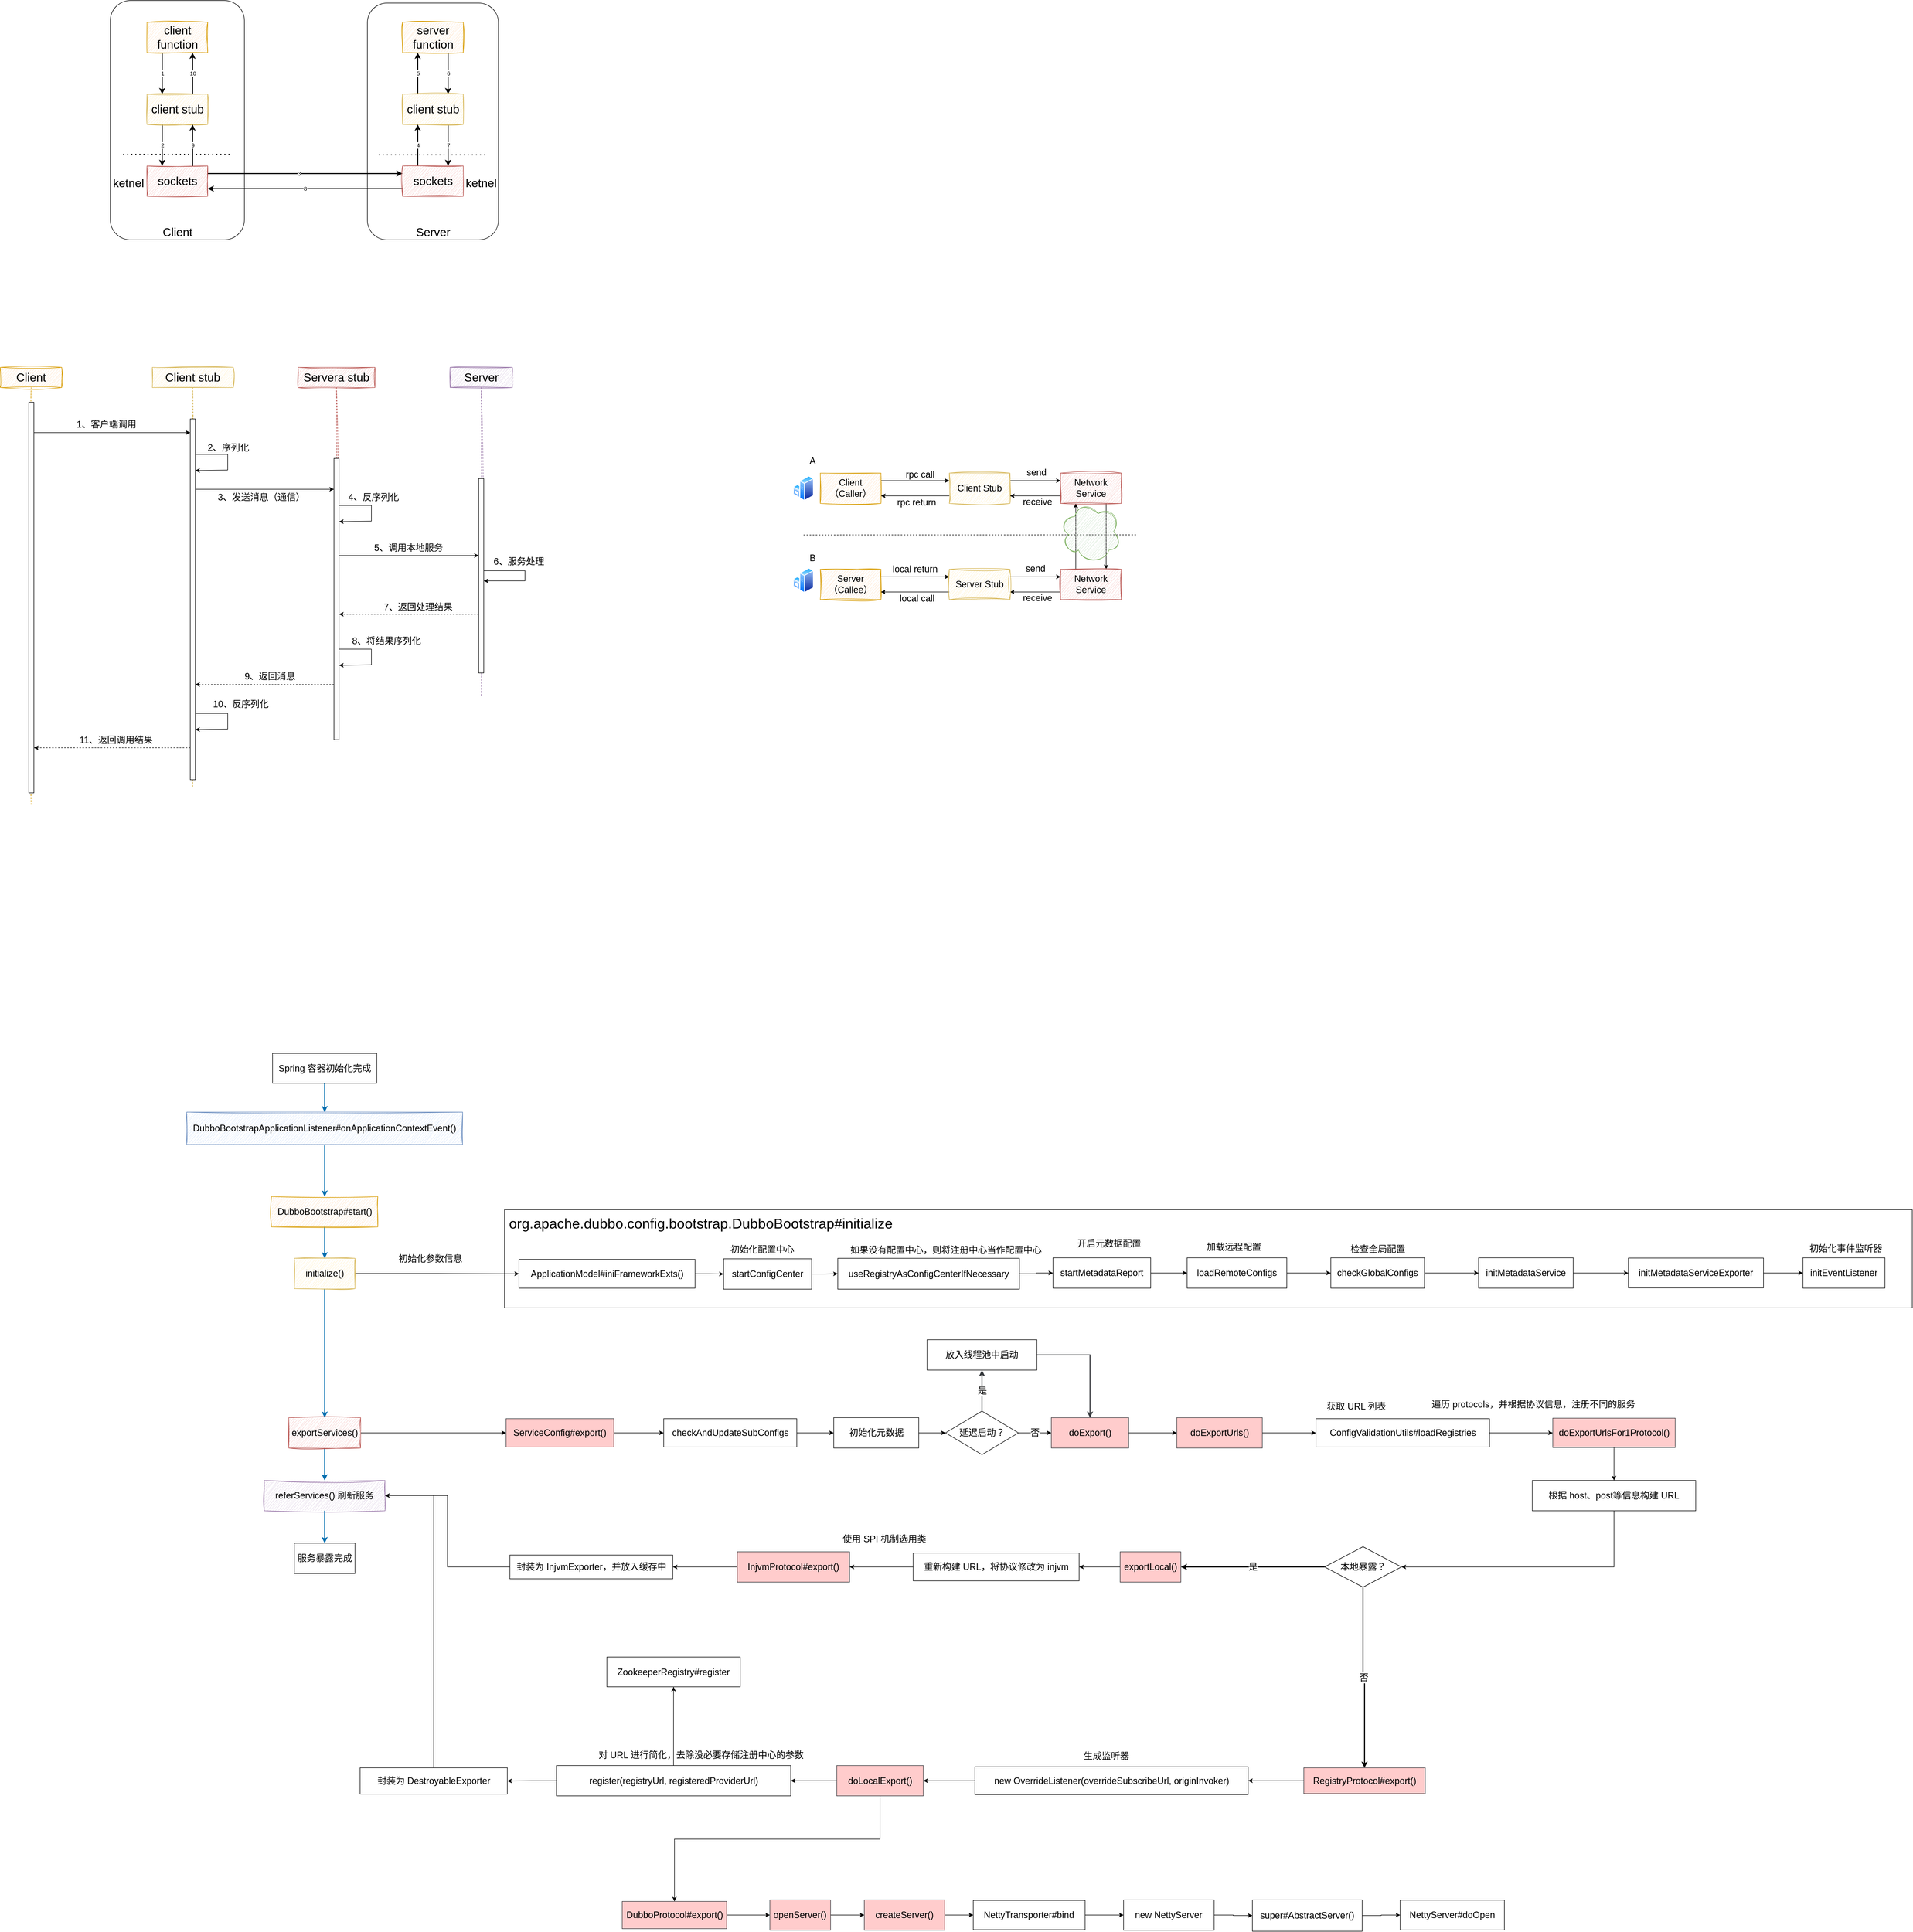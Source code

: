 <mxfile version="21.3.8" type="github">
  <diagram name="第 1 页" id="ynguHaI6anqF9o0DFnpZ">
    <mxGraphModel dx="4325" dy="1503" grid="0" gridSize="10" guides="1" tooltips="1" connect="1" arrows="1" fold="1" page="1" pageScale="1" pageWidth="827" pageHeight="1169" background="none" math="0" shadow="0">
      <root>
        <mxCell id="0" />
        <mxCell id="1" parent="0" />
        <mxCell id="A7HWj-yYBhyZzJbtfnbB-9" value="" style="rounded=0;whiteSpace=wrap;html=1;" vertex="1" parent="1">
          <mxGeometry x="673" y="2601" width="2782" height="194" as="geometry" />
        </mxCell>
        <mxCell id="4JavY6HXAWyGMQBlU3e4-26" value="" style="endArrow=none;dashed=1;html=1;rounded=0;" parent="1" edge="1">
          <mxGeometry width="50" height="50" relative="1" as="geometry">
            <mxPoint x="1264" y="1267.21" as="sourcePoint" />
            <mxPoint x="1924" y="1267" as="targetPoint" />
          </mxGeometry>
        </mxCell>
        <mxCell id="4JavY6HXAWyGMQBlU3e4-13" style="edgeStyle=orthogonalEdgeStyle;rounded=0;orthogonalLoop=1;jettySize=auto;html=1;exitX=0.75;exitY=1;exitDx=0;exitDy=0;entryX=0.75;entryY=0;entryDx=0;entryDy=0;" parent="1" source="4JavY6HXAWyGMQBlU3e4-10" target="4JavY6HXAWyGMQBlU3e4-5" edge="1">
          <mxGeometry relative="1" as="geometry" />
        </mxCell>
        <mxCell id="4JavY6HXAWyGMQBlU3e4-18" style="edgeStyle=orthogonalEdgeStyle;rounded=0;orthogonalLoop=1;jettySize=auto;html=1;exitX=0.25;exitY=0;exitDx=0;exitDy=0;entryX=0.25;entryY=1;entryDx=0;entryDy=0;" parent="1" source="4JavY6HXAWyGMQBlU3e4-5" target="4JavY6HXAWyGMQBlU3e4-10" edge="1">
          <mxGeometry relative="1" as="geometry" />
        </mxCell>
        <mxCell id="WNuXEq5mow0dsCHCeVzA-1" value="" style="rounded=1;whiteSpace=wrap;html=1;" parent="1" vertex="1">
          <mxGeometry x="-106" y="211" width="265" height="473" as="geometry" />
        </mxCell>
        <mxCell id="WNuXEq5mow0dsCHCeVzA-11" value="1" style="edgeStyle=orthogonalEdgeStyle;rounded=0;orthogonalLoop=1;jettySize=auto;html=1;exitX=0.25;exitY=1;exitDx=0;exitDy=0;entryX=0.25;entryY=0;entryDx=0;entryDy=0;strokeWidth=2;" parent="1" source="WNuXEq5mow0dsCHCeVzA-2" target="WNuXEq5mow0dsCHCeVzA-5" edge="1">
          <mxGeometry relative="1" as="geometry" />
        </mxCell>
        <mxCell id="WNuXEq5mow0dsCHCeVzA-2" value="client function" style="rounded=0;whiteSpace=wrap;html=1;fontSize=23;fillColor=#ffe6cc;strokeColor=#d79b00;sketch=1;curveFitting=1;jiggle=2;shadow=0;glass=0;" parent="1" vertex="1">
          <mxGeometry x="-33.5" y="254" width="120" height="60" as="geometry" />
        </mxCell>
        <mxCell id="WNuXEq5mow0dsCHCeVzA-3" value="" style="rounded=1;whiteSpace=wrap;html=1;" parent="1" vertex="1">
          <mxGeometry x="402" y="216" width="259" height="468" as="geometry" />
        </mxCell>
        <mxCell id="WNuXEq5mow0dsCHCeVzA-16" value="6" style="edgeStyle=orthogonalEdgeStyle;rounded=0;orthogonalLoop=1;jettySize=auto;html=1;exitX=0.75;exitY=1;exitDx=0;exitDy=0;entryX=0.75;entryY=0;entryDx=0;entryDy=0;strokeWidth=2;" parent="1" source="WNuXEq5mow0dsCHCeVzA-4" target="WNuXEq5mow0dsCHCeVzA-7" edge="1">
          <mxGeometry relative="1" as="geometry" />
        </mxCell>
        <mxCell id="WNuXEq5mow0dsCHCeVzA-4" value="server function" style="rounded=0;whiteSpace=wrap;html=1;fontSize=23;fillColor=#ffe6cc;strokeColor=#d79b00;sketch=1;curveFitting=1;jiggle=2;shadow=0;glass=0;" parent="1" vertex="1">
          <mxGeometry x="471.5" y="254" width="120" height="60" as="geometry" />
        </mxCell>
        <mxCell id="WNuXEq5mow0dsCHCeVzA-12" value="2" style="edgeStyle=orthogonalEdgeStyle;rounded=0;orthogonalLoop=1;jettySize=auto;html=1;exitX=0.25;exitY=1;exitDx=0;exitDy=0;entryX=0.25;entryY=0;entryDx=0;entryDy=0;strokeWidth=2;" parent="1" source="WNuXEq5mow0dsCHCeVzA-5" target="WNuXEq5mow0dsCHCeVzA-6" edge="1">
          <mxGeometry relative="1" as="geometry" />
        </mxCell>
        <mxCell id="WNuXEq5mow0dsCHCeVzA-20" value="10" style="edgeStyle=orthogonalEdgeStyle;rounded=0;orthogonalLoop=1;jettySize=auto;html=1;exitX=0.75;exitY=0;exitDx=0;exitDy=0;entryX=0.75;entryY=1;entryDx=0;entryDy=0;strokeWidth=2;" parent="1" source="WNuXEq5mow0dsCHCeVzA-5" target="WNuXEq5mow0dsCHCeVzA-2" edge="1">
          <mxGeometry relative="1" as="geometry" />
        </mxCell>
        <mxCell id="WNuXEq5mow0dsCHCeVzA-5" value="client stub" style="rounded=0;whiteSpace=wrap;html=1;fontSize=23;fillColor=#fff2cc;strokeColor=#d6b656;sketch=1;curveFitting=1;jiggle=2;" parent="1" vertex="1">
          <mxGeometry x="-33.5" y="396" width="120" height="60" as="geometry" />
        </mxCell>
        <mxCell id="WNuXEq5mow0dsCHCeVzA-13" style="edgeStyle=orthogonalEdgeStyle;rounded=0;orthogonalLoop=1;jettySize=auto;html=1;exitX=1;exitY=0.25;exitDx=0;exitDy=0;entryX=0;entryY=0.25;entryDx=0;entryDy=0;strokeWidth=2;" parent="1" source="WNuXEq5mow0dsCHCeVzA-6" target="WNuXEq5mow0dsCHCeVzA-8" edge="1">
          <mxGeometry relative="1" as="geometry" />
        </mxCell>
        <mxCell id="WNuXEq5mow0dsCHCeVzA-21" value="3" style="edgeLabel;html=1;align=center;verticalAlign=middle;resizable=0;points=[];" parent="WNuXEq5mow0dsCHCeVzA-13" vertex="1" connectable="0">
          <mxGeometry x="-0.065" relative="1" as="geometry">
            <mxPoint as="offset" />
          </mxGeometry>
        </mxCell>
        <mxCell id="WNuXEq5mow0dsCHCeVzA-19" value="9" style="edgeStyle=orthogonalEdgeStyle;rounded=0;orthogonalLoop=1;jettySize=auto;html=1;exitX=0.75;exitY=0;exitDx=0;exitDy=0;entryX=0.75;entryY=1;entryDx=0;entryDy=0;strokeWidth=2;" parent="1" source="WNuXEq5mow0dsCHCeVzA-6" target="WNuXEq5mow0dsCHCeVzA-5" edge="1">
          <mxGeometry relative="1" as="geometry" />
        </mxCell>
        <mxCell id="WNuXEq5mow0dsCHCeVzA-6" value="sockets" style="rounded=0;whiteSpace=wrap;html=1;fontSize=23;fillColor=#f8cecc;strokeColor=#b85450;sketch=1;curveFitting=1;jiggle=2;" parent="1" vertex="1">
          <mxGeometry x="-33.5" y="538" width="120" height="60" as="geometry" />
        </mxCell>
        <mxCell id="WNuXEq5mow0dsCHCeVzA-15" value="5" style="edgeStyle=orthogonalEdgeStyle;rounded=0;orthogonalLoop=1;jettySize=auto;html=1;exitX=0.25;exitY=0;exitDx=0;exitDy=0;entryX=0.25;entryY=1;entryDx=0;entryDy=0;strokeWidth=2;" parent="1" source="WNuXEq5mow0dsCHCeVzA-7" target="WNuXEq5mow0dsCHCeVzA-4" edge="1">
          <mxGeometry relative="1" as="geometry" />
        </mxCell>
        <mxCell id="WNuXEq5mow0dsCHCeVzA-17" value="7" style="edgeStyle=orthogonalEdgeStyle;rounded=0;orthogonalLoop=1;jettySize=auto;html=1;exitX=0.75;exitY=1;exitDx=0;exitDy=0;entryX=0.75;entryY=0;entryDx=0;entryDy=0;strokeWidth=2;" parent="1" source="WNuXEq5mow0dsCHCeVzA-7" target="WNuXEq5mow0dsCHCeVzA-8" edge="1">
          <mxGeometry relative="1" as="geometry" />
        </mxCell>
        <mxCell id="WNuXEq5mow0dsCHCeVzA-7" value="client stub" style="rounded=0;whiteSpace=wrap;html=1;fontSize=23;fillColor=#fff2cc;strokeColor=#d6b656;sketch=1;curveFitting=1;jiggle=2;" parent="1" vertex="1">
          <mxGeometry x="471.5" y="396" width="120" height="60" as="geometry" />
        </mxCell>
        <mxCell id="WNuXEq5mow0dsCHCeVzA-14" value="4" style="edgeStyle=orthogonalEdgeStyle;rounded=0;orthogonalLoop=1;jettySize=auto;html=1;exitX=0.25;exitY=0;exitDx=0;exitDy=0;entryX=0.25;entryY=1;entryDx=0;entryDy=0;strokeWidth=2;" parent="1" source="WNuXEq5mow0dsCHCeVzA-8" target="WNuXEq5mow0dsCHCeVzA-7" edge="1">
          <mxGeometry relative="1" as="geometry" />
        </mxCell>
        <mxCell id="WNuXEq5mow0dsCHCeVzA-18" value="8" style="edgeStyle=orthogonalEdgeStyle;rounded=0;orthogonalLoop=1;jettySize=auto;html=1;exitX=0;exitY=0.75;exitDx=0;exitDy=0;entryX=1;entryY=0.75;entryDx=0;entryDy=0;strokeWidth=2;" parent="1" source="WNuXEq5mow0dsCHCeVzA-8" target="WNuXEq5mow0dsCHCeVzA-6" edge="1">
          <mxGeometry relative="1" as="geometry" />
        </mxCell>
        <mxCell id="WNuXEq5mow0dsCHCeVzA-8" value="sockets" style="rounded=0;whiteSpace=wrap;html=1;fontSize=23;fillColor=#f8cecc;strokeColor=#b85450;sketch=1;curveFitting=1;jiggle=2;" parent="1" vertex="1">
          <mxGeometry x="471.5" y="538" width="120" height="60" as="geometry" />
        </mxCell>
        <mxCell id="WNuXEq5mow0dsCHCeVzA-9" value="Client" style="text;html=1;strokeColor=none;fillColor=none;align=center;verticalAlign=middle;whiteSpace=wrap;rounded=0;fontSize=23;" parent="1" vertex="1">
          <mxGeometry x="-3.5" y="654" width="60" height="30" as="geometry" />
        </mxCell>
        <mxCell id="WNuXEq5mow0dsCHCeVzA-10" value="Server" style="text;html=1;strokeColor=none;fillColor=none;align=center;verticalAlign=middle;whiteSpace=wrap;rounded=0;fontSize=23;" parent="1" vertex="1">
          <mxGeometry x="501.5" y="654" width="60" height="30" as="geometry" />
        </mxCell>
        <mxCell id="WNuXEq5mow0dsCHCeVzA-22" value="" style="endArrow=none;dashed=1;html=1;dashPattern=1 3;strokeWidth=2;rounded=0;" parent="1" edge="1">
          <mxGeometry width="50" height="50" relative="1" as="geometry">
            <mxPoint x="-80.5" y="515" as="sourcePoint" />
            <mxPoint x="133.5" y="515" as="targetPoint" />
          </mxGeometry>
        </mxCell>
        <mxCell id="WNuXEq5mow0dsCHCeVzA-23" value="" style="endArrow=none;dashed=1;html=1;dashPattern=1 3;strokeWidth=2;rounded=0;" parent="1" edge="1">
          <mxGeometry width="50" height="50" relative="1" as="geometry">
            <mxPoint x="424.5" y="516" as="sourcePoint" />
            <mxPoint x="638.5" y="516" as="targetPoint" />
          </mxGeometry>
        </mxCell>
        <mxCell id="WNuXEq5mow0dsCHCeVzA-24" value="&lt;font style=&quot;font-size: 23px;&quot;&gt;ketnel&lt;/font&gt;" style="text;html=1;strokeColor=none;fillColor=none;align=center;verticalAlign=middle;whiteSpace=wrap;rounded=0;" parent="1" vertex="1">
          <mxGeometry x="-100" y="557" width="60" height="30" as="geometry" />
        </mxCell>
        <mxCell id="WNuXEq5mow0dsCHCeVzA-25" value="&lt;font style=&quot;font-size: 23px;&quot;&gt;ketnel&lt;/font&gt;" style="text;html=1;strokeColor=none;fillColor=none;align=center;verticalAlign=middle;whiteSpace=wrap;rounded=0;" parent="1" vertex="1">
          <mxGeometry x="597" y="557" width="60" height="30" as="geometry" />
        </mxCell>
        <mxCell id="0BuADrquEKOu1tJ5kKiF-7" value="Client" style="shape=umlLifeline;perimeter=lifelinePerimeter;whiteSpace=wrap;html=1;container=1;dropTarget=0;collapsible=0;recursiveResize=0;outlineConnect=0;portConstraint=eastwest;newEdgeStyle={&quot;edgeStyle&quot;:&quot;elbowEdgeStyle&quot;,&quot;elbow&quot;:&quot;vertical&quot;,&quot;curved&quot;:0,&quot;rounded&quot;:0};fontSize=23;fillColor=#ffe6cc;strokeColor=#d79b00;shadow=0;sketch=1;curveFitting=1;jiggle=2;" parent="1" vertex="1">
          <mxGeometry x="-323" y="936" width="121" height="864" as="geometry" />
        </mxCell>
        <mxCell id="0BuADrquEKOu1tJ5kKiF-42" value="" style="html=1;points=[];perimeter=orthogonalPerimeter;outlineConnect=0;targetShapes=umlLifeline;portConstraint=eastwest;newEdgeStyle={&quot;edgeStyle&quot;:&quot;elbowEdgeStyle&quot;,&quot;elbow&quot;:&quot;vertical&quot;,&quot;curved&quot;:0,&quot;rounded&quot;:0};" parent="0BuADrquEKOu1tJ5kKiF-7" vertex="1">
          <mxGeometry x="56" y="69" width="10" height="772" as="geometry" />
        </mxCell>
        <mxCell id="0BuADrquEKOu1tJ5kKiF-15" value="Client stub" style="shape=umlLifeline;perimeter=lifelinePerimeter;whiteSpace=wrap;html=1;container=1;dropTarget=0;collapsible=0;recursiveResize=0;outlineConnect=0;portConstraint=eastwest;newEdgeStyle={&quot;edgeStyle&quot;:&quot;elbowEdgeStyle&quot;,&quot;elbow&quot;:&quot;vertical&quot;,&quot;curved&quot;:0,&quot;rounded&quot;:0};fontSize=23;fillColor=#fff2cc;strokeColor=#d6b656;sketch=1;curveFitting=1;jiggle=2;" parent="1" vertex="1">
          <mxGeometry x="-23" y="936" width="160" height="831" as="geometry" />
        </mxCell>
        <mxCell id="0BuADrquEKOu1tJ5kKiF-43" value="" style="html=1;points=[];perimeter=orthogonalPerimeter;outlineConnect=0;targetShapes=umlLifeline;portConstraint=eastwest;newEdgeStyle={&quot;edgeStyle&quot;:&quot;elbowEdgeStyle&quot;,&quot;elbow&quot;:&quot;vertical&quot;,&quot;curved&quot;:0,&quot;rounded&quot;:0};" parent="0BuADrquEKOu1tJ5kKiF-15" vertex="1">
          <mxGeometry x="75" y="102" width="10" height="713" as="geometry" />
        </mxCell>
        <mxCell id="0BuADrquEKOu1tJ5kKiF-16" value="Servera&amp;nbsp;stub" style="shape=umlLifeline;perimeter=lifelinePerimeter;whiteSpace=wrap;html=1;container=1;dropTarget=0;collapsible=0;recursiveResize=0;outlineConnect=0;portConstraint=eastwest;newEdgeStyle={&quot;edgeStyle&quot;:&quot;elbowEdgeStyle&quot;,&quot;elbow&quot;:&quot;vertical&quot;,&quot;curved&quot;:0,&quot;rounded&quot;:0};fontSize=23;fillColor=#f8cecc;strokeColor=#b85450;sketch=1;curveFitting=1;jiggle=2;" parent="1" vertex="1">
          <mxGeometry x="265" y="936" width="152" height="736" as="geometry" />
        </mxCell>
        <mxCell id="0BuADrquEKOu1tJ5kKiF-49" value="" style="html=1;points=[];perimeter=orthogonalPerimeter;outlineConnect=0;targetShapes=umlLifeline;portConstraint=eastwest;newEdgeStyle={&quot;edgeStyle&quot;:&quot;elbowEdgeStyle&quot;,&quot;elbow&quot;:&quot;vertical&quot;,&quot;curved&quot;:0,&quot;rounded&quot;:0};" parent="0BuADrquEKOu1tJ5kKiF-16" vertex="1">
          <mxGeometry x="71" y="180" width="10" height="556" as="geometry" />
        </mxCell>
        <mxCell id="0BuADrquEKOu1tJ5kKiF-17" value="Server" style="shape=umlLifeline;perimeter=lifelinePerimeter;whiteSpace=wrap;html=1;container=1;dropTarget=0;collapsible=0;recursiveResize=0;outlineConnect=0;portConstraint=eastwest;newEdgeStyle={&quot;edgeStyle&quot;:&quot;elbowEdgeStyle&quot;,&quot;elbow&quot;:&quot;vertical&quot;,&quot;curved&quot;:0,&quot;rounded&quot;:0};fontSize=23;fillColor=#e1d5e7;strokeColor=#9673a6;sketch=1;curveFitting=1;jiggle=2;" parent="1" vertex="1">
          <mxGeometry x="565.5" y="936" width="123" height="650" as="geometry" />
        </mxCell>
        <mxCell id="0BuADrquEKOu1tJ5kKiF-56" value="" style="html=1;points=[];perimeter=orthogonalPerimeter;outlineConnect=0;targetShapes=umlLifeline;portConstraint=eastwest;newEdgeStyle={&quot;edgeStyle&quot;:&quot;elbowEdgeStyle&quot;,&quot;elbow&quot;:&quot;vertical&quot;,&quot;curved&quot;:0,&quot;rounded&quot;:0};" parent="0BuADrquEKOu1tJ5kKiF-17" vertex="1">
          <mxGeometry x="56.5" y="220" width="10" height="384" as="geometry" />
        </mxCell>
        <mxCell id="0BuADrquEKOu1tJ5kKiF-59" style="edgeStyle=elbowEdgeStyle;rounded=0;orthogonalLoop=1;jettySize=auto;html=1;elbow=vertical;curved=0;" parent="0BuADrquEKOu1tJ5kKiF-17" source="0BuADrquEKOu1tJ5kKiF-56" target="0BuADrquEKOu1tJ5kKiF-56" edge="1">
          <mxGeometry relative="1" as="geometry">
            <Array as="points">
              <mxPoint x="148" y="410" />
            </Array>
          </mxGeometry>
        </mxCell>
        <mxCell id="0BuADrquEKOu1tJ5kKiF-60" value="&lt;font style=&quot;font-size: 18px;&quot;&gt;6、服务处理&lt;/font&gt;" style="edgeLabel;html=1;align=center;verticalAlign=middle;resizable=0;points=[];" parent="0BuADrquEKOu1tJ5kKiF-59" vertex="1" connectable="0">
          <mxGeometry x="-0.455" relative="1" as="geometry">
            <mxPoint x="19" y="-18" as="offset" />
          </mxGeometry>
        </mxCell>
        <mxCell id="0BuADrquEKOu1tJ5kKiF-47" style="edgeStyle=elbowEdgeStyle;rounded=0;orthogonalLoop=1;jettySize=auto;html=1;elbow=vertical;curved=0;" parent="1" source="0BuADrquEKOu1tJ5kKiF-42" target="0BuADrquEKOu1tJ5kKiF-43" edge="1">
          <mxGeometry relative="1" as="geometry">
            <Array as="points">
              <mxPoint x="-37" y="1065" />
              <mxPoint x="-97" y="1097" />
            </Array>
          </mxGeometry>
        </mxCell>
        <mxCell id="0BuADrquEKOu1tJ5kKiF-48" value="&lt;font style=&quot;font-size: 18px;&quot;&gt;1、客户端调用&lt;/font&gt;" style="edgeLabel;html=1;align=center;verticalAlign=middle;resizable=0;points=[];" parent="0BuADrquEKOu1tJ5kKiF-47" vertex="1" connectable="0">
          <mxGeometry x="0.108" relative="1" as="geometry">
            <mxPoint x="-28" y="-16" as="offset" />
          </mxGeometry>
        </mxCell>
        <mxCell id="0BuADrquEKOu1tJ5kKiF-52" style="edgeStyle=elbowEdgeStyle;rounded=0;orthogonalLoop=1;jettySize=auto;html=1;elbow=vertical;curved=0;" parent="1" source="0BuADrquEKOu1tJ5kKiF-43" target="0BuADrquEKOu1tJ5kKiF-49" edge="1">
          <mxGeometry relative="1" as="geometry">
            <Array as="points">
              <mxPoint x="262" y="1177" />
            </Array>
          </mxGeometry>
        </mxCell>
        <mxCell id="0BuADrquEKOu1tJ5kKiF-53" value="&lt;font style=&quot;font-size: 18px;&quot;&gt;3、发送消息（通信）&lt;/font&gt;" style="edgeLabel;html=1;align=center;verticalAlign=middle;resizable=0;points=[];" parent="0BuADrquEKOu1tJ5kKiF-52" vertex="1" connectable="0">
          <mxGeometry x="-0.055" relative="1" as="geometry">
            <mxPoint y="16" as="offset" />
          </mxGeometry>
        </mxCell>
        <mxCell id="0BuADrquEKOu1tJ5kKiF-57" style="edgeStyle=elbowEdgeStyle;rounded=0;orthogonalLoop=1;jettySize=auto;html=1;elbow=vertical;curved=0;" parent="1" source="0BuADrquEKOu1tJ5kKiF-49" target="0BuADrquEKOu1tJ5kKiF-56" edge="1">
          <mxGeometry relative="1" as="geometry">
            <Array as="points">
              <mxPoint x="559" y="1308" />
              <mxPoint x="513" y="1437" />
              <mxPoint x="519" y="1308" />
            </Array>
          </mxGeometry>
        </mxCell>
        <mxCell id="0BuADrquEKOu1tJ5kKiF-58" value="&lt;font style=&quot;font-size: 18px;&quot;&gt;5、调用本地服务&lt;/font&gt;" style="edgeLabel;html=1;align=center;verticalAlign=middle;resizable=0;points=[];" parent="0BuADrquEKOu1tJ5kKiF-57" vertex="1" connectable="0">
          <mxGeometry x="0.05" y="-4" relative="1" as="geometry">
            <mxPoint x="-8" y="-19" as="offset" />
          </mxGeometry>
        </mxCell>
        <mxCell id="0BuADrquEKOu1tJ5kKiF-67" style="edgeStyle=elbowEdgeStyle;rounded=0;orthogonalLoop=1;jettySize=auto;html=1;elbow=vertical;curved=0;dashed=1;" parent="1" source="0BuADrquEKOu1tJ5kKiF-56" target="0BuADrquEKOu1tJ5kKiF-49" edge="1">
          <mxGeometry relative="1" as="geometry">
            <Array as="points">
              <mxPoint x="566" y="1424" />
              <mxPoint x="513" y="1503" />
            </Array>
          </mxGeometry>
        </mxCell>
        <mxCell id="0BuADrquEKOu1tJ5kKiF-68" value="&lt;font style=&quot;font-size: 18px;&quot;&gt;7、返回处理结果&lt;/font&gt;" style="edgeLabel;html=1;align=center;verticalAlign=middle;resizable=0;points=[];" parent="0BuADrquEKOu1tJ5kKiF-67" vertex="1" connectable="0">
          <mxGeometry x="-0.244" y="-1" relative="1" as="geometry">
            <mxPoint x="-16" y="-13" as="offset" />
          </mxGeometry>
        </mxCell>
        <mxCell id="0BuADrquEKOu1tJ5kKiF-80" value="" style="group" parent="1" vertex="1" connectable="0">
          <mxGeometry x="62" y="1108" width="64" height="32" as="geometry" />
        </mxCell>
        <mxCell id="0BuADrquEKOu1tJ5kKiF-77" value="" style="endArrow=classic;html=1;rounded=0;" parent="0BuADrquEKOu1tJ5kKiF-80" edge="1">
          <mxGeometry width="50" height="50" relative="1" as="geometry">
            <mxPoint x="64" y="31" as="sourcePoint" />
            <mxPoint y="32" as="targetPoint" />
          </mxGeometry>
        </mxCell>
        <mxCell id="0BuADrquEKOu1tJ5kKiF-78" value="" style="endArrow=none;html=1;rounded=0;" parent="0BuADrquEKOu1tJ5kKiF-80" edge="1">
          <mxGeometry width="50" height="50" relative="1" as="geometry">
            <mxPoint as="sourcePoint" />
            <mxPoint x="64" as="targetPoint" />
          </mxGeometry>
        </mxCell>
        <mxCell id="0BuADrquEKOu1tJ5kKiF-79" value="" style="endArrow=none;html=1;rounded=0;" parent="0BuADrquEKOu1tJ5kKiF-80" edge="1">
          <mxGeometry width="50" height="50" relative="1" as="geometry">
            <mxPoint x="64" y="31" as="sourcePoint" />
            <mxPoint x="64" as="targetPoint" />
          </mxGeometry>
        </mxCell>
        <mxCell id="0BuADrquEKOu1tJ5kKiF-81" value="&lt;font style=&quot;font-size: 18px;&quot;&gt;2、序列化&lt;/font&gt;" style="text;html=1;strokeColor=none;fillColor=none;align=center;verticalAlign=middle;whiteSpace=wrap;rounded=0;" parent="1" vertex="1">
          <mxGeometry x="76" y="1083" width="103" height="23" as="geometry" />
        </mxCell>
        <mxCell id="0BuADrquEKOu1tJ5kKiF-84" value="" style="group" parent="1" vertex="1" connectable="0">
          <mxGeometry x="346" y="1209" width="64" height="32" as="geometry" />
        </mxCell>
        <mxCell id="0BuADrquEKOu1tJ5kKiF-85" value="" style="endArrow=classic;html=1;rounded=0;" parent="0BuADrquEKOu1tJ5kKiF-84" edge="1">
          <mxGeometry width="50" height="50" relative="1" as="geometry">
            <mxPoint x="64" y="31" as="sourcePoint" />
            <mxPoint y="32" as="targetPoint" />
          </mxGeometry>
        </mxCell>
        <mxCell id="0BuADrquEKOu1tJ5kKiF-86" value="" style="endArrow=none;html=1;rounded=0;" parent="0BuADrquEKOu1tJ5kKiF-84" edge="1">
          <mxGeometry width="50" height="50" relative="1" as="geometry">
            <mxPoint as="sourcePoint" />
            <mxPoint x="64" as="targetPoint" />
          </mxGeometry>
        </mxCell>
        <mxCell id="0BuADrquEKOu1tJ5kKiF-87" value="" style="endArrow=none;html=1;rounded=0;" parent="0BuADrquEKOu1tJ5kKiF-84" edge="1">
          <mxGeometry width="50" height="50" relative="1" as="geometry">
            <mxPoint x="64" y="31" as="sourcePoint" />
            <mxPoint x="64" as="targetPoint" />
          </mxGeometry>
        </mxCell>
        <mxCell id="0BuADrquEKOu1tJ5kKiF-88" value="&lt;font style=&quot;font-size: 18px;&quot;&gt;4、反序列化&lt;/font&gt;" style="text;html=1;strokeColor=none;fillColor=none;align=center;verticalAlign=middle;whiteSpace=wrap;rounded=0;" parent="1" vertex="1">
          <mxGeometry x="358" y="1180" width="113" height="25" as="geometry" />
        </mxCell>
        <mxCell id="0BuADrquEKOu1tJ5kKiF-90" value="" style="group" parent="1" vertex="1" connectable="0">
          <mxGeometry x="346" y="1493" width="64" height="32" as="geometry" />
        </mxCell>
        <mxCell id="0BuADrquEKOu1tJ5kKiF-91" value="" style="endArrow=classic;html=1;rounded=0;" parent="0BuADrquEKOu1tJ5kKiF-90" edge="1">
          <mxGeometry width="50" height="50" relative="1" as="geometry">
            <mxPoint x="64" y="31" as="sourcePoint" />
            <mxPoint y="32" as="targetPoint" />
          </mxGeometry>
        </mxCell>
        <mxCell id="0BuADrquEKOu1tJ5kKiF-92" value="" style="endArrow=none;html=1;rounded=0;" parent="0BuADrquEKOu1tJ5kKiF-90" edge="1">
          <mxGeometry width="50" height="50" relative="1" as="geometry">
            <mxPoint as="sourcePoint" />
            <mxPoint x="64" as="targetPoint" />
          </mxGeometry>
        </mxCell>
        <mxCell id="0BuADrquEKOu1tJ5kKiF-93" value="" style="endArrow=none;html=1;rounded=0;" parent="0BuADrquEKOu1tJ5kKiF-90" edge="1">
          <mxGeometry width="50" height="50" relative="1" as="geometry">
            <mxPoint x="64" y="31" as="sourcePoint" />
            <mxPoint x="64" as="targetPoint" />
          </mxGeometry>
        </mxCell>
        <mxCell id="0BuADrquEKOu1tJ5kKiF-94" value="&lt;font style=&quot;font-size: 18px;&quot;&gt;8、将结果序列化&lt;/font&gt;" style="text;html=1;strokeColor=none;fillColor=none;align=center;verticalAlign=middle;whiteSpace=wrap;rounded=0;" parent="1" vertex="1">
          <mxGeometry x="358" y="1463" width="164" height="28" as="geometry" />
        </mxCell>
        <mxCell id="0BuADrquEKOu1tJ5kKiF-95" style="edgeStyle=elbowEdgeStyle;rounded=0;orthogonalLoop=1;jettySize=auto;html=1;elbow=vertical;curved=0;dashed=1;" parent="1" source="0BuADrquEKOu1tJ5kKiF-49" target="0BuADrquEKOu1tJ5kKiF-43" edge="1">
          <mxGeometry relative="1" as="geometry">
            <Array as="points">
              <mxPoint x="228" y="1563" />
            </Array>
          </mxGeometry>
        </mxCell>
        <mxCell id="0BuADrquEKOu1tJ5kKiF-96" value="&lt;font style=&quot;font-size: 18px;&quot;&gt;9、返回消息&lt;/font&gt;" style="edgeLabel;html=1;align=center;verticalAlign=middle;resizable=0;points=[];" parent="0BuADrquEKOu1tJ5kKiF-95" vertex="1" connectable="0">
          <mxGeometry x="-0.076" y="-1" relative="1" as="geometry">
            <mxPoint x="-1" y="-15" as="offset" />
          </mxGeometry>
        </mxCell>
        <mxCell id="0BuADrquEKOu1tJ5kKiF-97" value="" style="group" parent="1" vertex="1" connectable="0">
          <mxGeometry x="62" y="1620" width="64" height="32" as="geometry" />
        </mxCell>
        <mxCell id="0BuADrquEKOu1tJ5kKiF-98" value="" style="endArrow=classic;html=1;rounded=0;" parent="0BuADrquEKOu1tJ5kKiF-97" edge="1">
          <mxGeometry width="50" height="50" relative="1" as="geometry">
            <mxPoint x="64" y="31" as="sourcePoint" />
            <mxPoint y="32" as="targetPoint" />
          </mxGeometry>
        </mxCell>
        <mxCell id="0BuADrquEKOu1tJ5kKiF-99" value="" style="endArrow=none;html=1;rounded=0;" parent="0BuADrquEKOu1tJ5kKiF-97" edge="1">
          <mxGeometry width="50" height="50" relative="1" as="geometry">
            <mxPoint as="sourcePoint" />
            <mxPoint x="64" as="targetPoint" />
          </mxGeometry>
        </mxCell>
        <mxCell id="0BuADrquEKOu1tJ5kKiF-100" value="" style="endArrow=none;html=1;rounded=0;" parent="0BuADrquEKOu1tJ5kKiF-97" edge="1">
          <mxGeometry width="50" height="50" relative="1" as="geometry">
            <mxPoint x="64" y="31" as="sourcePoint" />
            <mxPoint x="64" as="targetPoint" />
          </mxGeometry>
        </mxCell>
        <mxCell id="0BuADrquEKOu1tJ5kKiF-101" value="&lt;font style=&quot;font-size: 18px;&quot;&gt;10、反序列化&lt;/font&gt;" style="text;html=1;strokeColor=none;fillColor=none;align=center;verticalAlign=middle;whiteSpace=wrap;rounded=0;" parent="1" vertex="1">
          <mxGeometry x="70" y="1588" width="164" height="28" as="geometry" />
        </mxCell>
        <mxCell id="0BuADrquEKOu1tJ5kKiF-103" style="edgeStyle=elbowEdgeStyle;rounded=0;orthogonalLoop=1;jettySize=auto;html=1;elbow=vertical;curved=0;dashed=1;" parent="1" source="0BuADrquEKOu1tJ5kKiF-43" target="0BuADrquEKOu1tJ5kKiF-42" edge="1">
          <mxGeometry relative="1" as="geometry">
            <Array as="points">
              <mxPoint x="-10" y="1688" />
            </Array>
          </mxGeometry>
        </mxCell>
        <mxCell id="0BuADrquEKOu1tJ5kKiF-104" value="&lt;font style=&quot;font-size: 18px;&quot;&gt;11、返回调用结果&lt;/font&gt;" style="edgeLabel;html=1;align=center;verticalAlign=middle;resizable=0;points=[];" parent="0BuADrquEKOu1tJ5kKiF-103" vertex="1" connectable="0">
          <mxGeometry x="-0.057" y="1" relative="1" as="geometry">
            <mxPoint x="-2" y="-16" as="offset" />
          </mxGeometry>
        </mxCell>
        <mxCell id="4JavY6HXAWyGMQBlU3e4-2" value="" style="image;aspect=fixed;perimeter=ellipsePerimeter;html=1;align=center;shadow=0;dashed=0;spacingTop=3;image=img/lib/active_directory/windows_server.svg;" parent="1" vertex="1">
          <mxGeometry x="1243" y="1150" width="41" height="50" as="geometry" />
        </mxCell>
        <mxCell id="4JavY6HXAWyGMQBlU3e4-3" value="" style="image;aspect=fixed;perimeter=ellipsePerimeter;html=1;align=center;shadow=0;dashed=0;spacingTop=3;image=img/lib/active_directory/windows_server.svg;" parent="1" vertex="1">
          <mxGeometry x="1243" y="1332" width="41" height="50" as="geometry" />
        </mxCell>
        <mxCell id="4JavY6HXAWyGMQBlU3e4-11" value="&lt;font style=&quot;font-size: 18px;&quot;&gt;rpc call&lt;/font&gt;" style="edgeStyle=orthogonalEdgeStyle;rounded=0;orthogonalLoop=1;jettySize=auto;html=1;exitX=1;exitY=0.25;exitDx=0;exitDy=0;entryX=0;entryY=0.25;entryDx=0;entryDy=0;" parent="1" source="4JavY6HXAWyGMQBlU3e4-4" target="4JavY6HXAWyGMQBlU3e4-6" edge="1">
          <mxGeometry x="0.141" y="12" relative="1" as="geometry">
            <mxPoint as="offset" />
          </mxGeometry>
        </mxCell>
        <mxCell id="4JavY6HXAWyGMQBlU3e4-4" value="Client（Caller）" style="rounded=0;whiteSpace=wrap;html=1;fontSize=18;fillColor=#ffe6cc;strokeColor=#d79b00;sketch=1;curveFitting=1;jiggle=2;" parent="1" vertex="1">
          <mxGeometry x="1297" y="1145" width="120" height="60" as="geometry" />
        </mxCell>
        <mxCell id="4JavY6HXAWyGMQBlU3e4-14" style="edgeStyle=orthogonalEdgeStyle;rounded=0;orthogonalLoop=1;jettySize=auto;html=1;exitX=0;exitY=0.75;exitDx=0;exitDy=0;entryX=1;entryY=0.75;entryDx=0;entryDy=0;" parent="1" source="4JavY6HXAWyGMQBlU3e4-5" target="4JavY6HXAWyGMQBlU3e4-8" edge="1">
          <mxGeometry relative="1" as="geometry" />
        </mxCell>
        <mxCell id="4JavY6HXAWyGMQBlU3e4-21" value="&lt;font style=&quot;font-size: 18px;&quot;&gt;receive&lt;/font&gt;" style="edgeLabel;html=1;align=center;verticalAlign=middle;resizable=0;points=[];" parent="4JavY6HXAWyGMQBlU3e4-14" vertex="1" connectable="0">
          <mxGeometry x="-0.1" y="1" relative="1" as="geometry">
            <mxPoint x="-1" y="11" as="offset" />
          </mxGeometry>
        </mxCell>
        <mxCell id="4JavY6HXAWyGMQBlU3e4-5" value="Network Service" style="rounded=0;whiteSpace=wrap;html=1;fontSize=18;fillColor=#f8cecc;strokeColor=#b85450;sketch=1;curveFitting=1;jiggle=2;" parent="1" vertex="1">
          <mxGeometry x="1772" y="1335" width="120" height="60" as="geometry" />
        </mxCell>
        <mxCell id="4JavY6HXAWyGMQBlU3e4-12" value="&lt;font style=&quot;font-size: 18px;&quot;&gt;send&lt;/font&gt;" style="edgeStyle=orthogonalEdgeStyle;rounded=0;orthogonalLoop=1;jettySize=auto;html=1;exitX=1;exitY=0.25;exitDx=0;exitDy=0;entryX=0;entryY=0.25;entryDx=0;entryDy=0;" parent="1" source="4JavY6HXAWyGMQBlU3e4-6" target="4JavY6HXAWyGMQBlU3e4-10" edge="1">
          <mxGeometry x="0.04" y="16" relative="1" as="geometry">
            <mxPoint as="offset" />
          </mxGeometry>
        </mxCell>
        <mxCell id="4JavY6HXAWyGMQBlU3e4-20" style="edgeStyle=orthogonalEdgeStyle;rounded=0;orthogonalLoop=1;jettySize=auto;html=1;exitX=0;exitY=0.75;exitDx=0;exitDy=0;entryX=1;entryY=0.75;entryDx=0;entryDy=0;" parent="1" source="4JavY6HXAWyGMQBlU3e4-6" target="4JavY6HXAWyGMQBlU3e4-4" edge="1">
          <mxGeometry relative="1" as="geometry" />
        </mxCell>
        <mxCell id="4JavY6HXAWyGMQBlU3e4-24" value="&lt;font style=&quot;font-size: 18px;&quot;&gt;rpc return&lt;/font&gt;" style="edgeLabel;html=1;align=center;verticalAlign=middle;resizable=0;points=[];" parent="4JavY6HXAWyGMQBlU3e4-20" vertex="1" connectable="0">
          <mxGeometry x="-0.08" y="2" relative="1" as="geometry">
            <mxPoint x="-3" y="11" as="offset" />
          </mxGeometry>
        </mxCell>
        <mxCell id="4JavY6HXAWyGMQBlU3e4-6" value="Client Stub" style="rounded=0;whiteSpace=wrap;html=1;fontSize=18;fillColor=#fff2cc;strokeColor=#d6b656;sketch=1;curveFitting=1;jiggle=2;" parent="1" vertex="1">
          <mxGeometry x="1552" y="1145" width="120" height="60" as="geometry" />
        </mxCell>
        <mxCell id="4JavY6HXAWyGMQBlU3e4-16" style="edgeStyle=orthogonalEdgeStyle;rounded=0;orthogonalLoop=1;jettySize=auto;html=1;exitX=1;exitY=0.25;exitDx=0;exitDy=0;entryX=0;entryY=0.25;entryDx=0;entryDy=0;" parent="1" source="4JavY6HXAWyGMQBlU3e4-7" target="4JavY6HXAWyGMQBlU3e4-8" edge="1">
          <mxGeometry relative="1" as="geometry" />
        </mxCell>
        <mxCell id="4JavY6HXAWyGMQBlU3e4-22" value="&lt;font style=&quot;font-size: 18px;&quot;&gt;local return&lt;/font&gt;" style="edgeLabel;html=1;align=center;verticalAlign=middle;resizable=0;points=[];" parent="4JavY6HXAWyGMQBlU3e4-16" vertex="1" connectable="0">
          <mxGeometry x="0.096" y="1" relative="1" as="geometry">
            <mxPoint x="-7" y="-14" as="offset" />
          </mxGeometry>
        </mxCell>
        <mxCell id="4JavY6HXAWyGMQBlU3e4-7" value="Server（Callee）" style="rounded=0;whiteSpace=wrap;html=1;fontSize=18;fillColor=#ffe6cc;strokeColor=#d79b00;sketch=1;curveFitting=1;jiggle=2;" parent="1" vertex="1">
          <mxGeometry x="1297" y="1335" width="120" height="60" as="geometry" />
        </mxCell>
        <mxCell id="4JavY6HXAWyGMQBlU3e4-15" value="&lt;font style=&quot;font-size: 18px;&quot;&gt;local call&lt;/font&gt;" style="edgeStyle=orthogonalEdgeStyle;rounded=0;orthogonalLoop=1;jettySize=auto;html=1;exitX=0;exitY=0.75;exitDx=0;exitDy=0;entryX=1;entryY=0.75;entryDx=0;entryDy=0;" parent="1" source="4JavY6HXAWyGMQBlU3e4-8" target="4JavY6HXAWyGMQBlU3e4-7" edge="1">
          <mxGeometry x="-0.052" y="13" relative="1" as="geometry">
            <mxPoint as="offset" />
          </mxGeometry>
        </mxCell>
        <mxCell id="4JavY6HXAWyGMQBlU3e4-17" value="&lt;font style=&quot;font-size: 18px;&quot;&gt;send&lt;/font&gt;" style="edgeStyle=orthogonalEdgeStyle;rounded=0;orthogonalLoop=1;jettySize=auto;html=1;exitX=1;exitY=0.25;exitDx=0;exitDy=0;entryX=0;entryY=0.25;entryDx=0;entryDy=0;" parent="1" source="4JavY6HXAWyGMQBlU3e4-8" target="4JavY6HXAWyGMQBlU3e4-5" edge="1">
          <mxGeometry y="16" relative="1" as="geometry">
            <mxPoint as="offset" />
          </mxGeometry>
        </mxCell>
        <mxCell id="4JavY6HXAWyGMQBlU3e4-8" value="Server Stub" style="rounded=0;whiteSpace=wrap;html=1;fontSize=18;fillColor=#fff2cc;strokeColor=#d6b656;sketch=1;curveFitting=1;jiggle=2;" parent="1" vertex="1">
          <mxGeometry x="1552" y="1335" width="120" height="60" as="geometry" />
        </mxCell>
        <mxCell id="4JavY6HXAWyGMQBlU3e4-19" style="edgeStyle=orthogonalEdgeStyle;rounded=0;orthogonalLoop=1;jettySize=auto;html=1;exitX=0;exitY=0.75;exitDx=0;exitDy=0;entryX=1;entryY=0.75;entryDx=0;entryDy=0;" parent="1" source="4JavY6HXAWyGMQBlU3e4-10" target="4JavY6HXAWyGMQBlU3e4-6" edge="1">
          <mxGeometry relative="1" as="geometry" />
        </mxCell>
        <mxCell id="4JavY6HXAWyGMQBlU3e4-10" value="Network Service" style="rounded=0;whiteSpace=wrap;html=1;fontSize=18;fillColor=#f8cecc;strokeColor=#b85450;sketch=1;curveFitting=1;jiggle=2;" parent="1" vertex="1">
          <mxGeometry x="1772" y="1145" width="120" height="60" as="geometry" />
        </mxCell>
        <mxCell id="4JavY6HXAWyGMQBlU3e4-9" value="" style="ellipse;shape=cloud;whiteSpace=wrap;html=1;fillColor=#d5e8d4;strokeColor=#82b366;sketch=1;curveFitting=1;jiggle=2;" parent="1" vertex="1">
          <mxGeometry x="1769.5" y="1201" width="122.5" height="120" as="geometry" />
        </mxCell>
        <mxCell id="4JavY6HXAWyGMQBlU3e4-23" value="&lt;font style=&quot;font-size: 18px;&quot;&gt;receive&lt;/font&gt;" style="edgeLabel;html=1;align=center;verticalAlign=middle;resizable=0;points=[];" parent="1" vertex="1" connectable="0">
          <mxGeometry x="1725.997" y="1202" as="geometry" />
        </mxCell>
        <mxCell id="4JavY6HXAWyGMQBlU3e4-27" value="&lt;font style=&quot;font-size: 18px;&quot;&gt;A&lt;/font&gt;" style="text;html=1;strokeColor=none;fillColor=none;align=center;verticalAlign=middle;whiteSpace=wrap;rounded=0;" parent="1" vertex="1">
          <mxGeometry x="1252" y="1106" width="60" height="30" as="geometry" />
        </mxCell>
        <mxCell id="4JavY6HXAWyGMQBlU3e4-28" value="&lt;font style=&quot;font-size: 18px;&quot;&gt;B&lt;/font&gt;" style="text;html=1;strokeColor=none;fillColor=none;align=center;verticalAlign=middle;whiteSpace=wrap;rounded=0;" parent="1" vertex="1">
          <mxGeometry x="1252" y="1298" width="60" height="30" as="geometry" />
        </mxCell>
        <mxCell id="4JavY6HXAWyGMQBlU3e4-85" style="edgeStyle=orthogonalEdgeStyle;rounded=0;orthogonalLoop=1;jettySize=auto;html=1;fontSize=18;fillColor=#1ba1e2;strokeColor=#006EAF;strokeWidth=2;" parent="1" source="4JavY6HXAWyGMQBlU3e4-30" target="4JavY6HXAWyGMQBlU3e4-31" edge="1">
          <mxGeometry relative="1" as="geometry" />
        </mxCell>
        <mxCell id="4JavY6HXAWyGMQBlU3e4-30" value="Spring 容器初始化完成" style="rounded=0;whiteSpace=wrap;html=1;fontSize=18;" parent="1" vertex="1">
          <mxGeometry x="214.62" y="2292" width="206" height="59" as="geometry" />
        </mxCell>
        <mxCell id="A7HWj-yYBhyZzJbtfnbB-8" style="edgeStyle=orthogonalEdgeStyle;rounded=0;orthogonalLoop=1;jettySize=auto;html=1;fillColor=#1ba1e2;strokeColor=#006EAF;strokeWidth=2;" edge="1" parent="1" source="4JavY6HXAWyGMQBlU3e4-31" target="4JavY6HXAWyGMQBlU3e4-32">
          <mxGeometry relative="1" as="geometry" />
        </mxCell>
        <mxCell id="4JavY6HXAWyGMQBlU3e4-31" value="&lt;font style=&quot;font-size: 18px;&quot;&gt;DubboBootstrapApplicationListener#onApplicationContextEvent()&lt;/font&gt;" style="rounded=0;whiteSpace=wrap;html=1;fontSize=18;fillColor=#dae8fc;strokeColor=#6c8ebf;sketch=1;curveFitting=1;jiggle=2;" parent="1" vertex="1">
          <mxGeometry x="45" y="2408" width="545.25" height="64" as="geometry" />
        </mxCell>
        <mxCell id="4JavY6HXAWyGMQBlU3e4-88" style="edgeStyle=orthogonalEdgeStyle;rounded=0;orthogonalLoop=1;jettySize=auto;html=1;fontSize=18;fillColor=#1ba1e2;strokeColor=#006EAF;strokeWidth=2;" parent="1" source="4JavY6HXAWyGMQBlU3e4-32" target="4JavY6HXAWyGMQBlU3e4-33" edge="1">
          <mxGeometry relative="1" as="geometry" />
        </mxCell>
        <mxCell id="4JavY6HXAWyGMQBlU3e4-32" value="DubboBootstrap#start()" style="rounded=0;whiteSpace=wrap;html=1;fontSize=18;fillColor=#ffe6cc;strokeColor=#d79b00;sketch=1;curveFitting=1;jiggle=2;" parent="1" vertex="1">
          <mxGeometry x="212.62" y="2575" width="210" height="60" as="geometry" />
        </mxCell>
        <mxCell id="4JavY6HXAWyGMQBlU3e4-89" style="edgeStyle=orthogonalEdgeStyle;rounded=0;orthogonalLoop=1;jettySize=auto;html=1;fontSize=18;fillColor=#1ba1e2;strokeColor=#006EAF;strokeWidth=2;" parent="1" source="4JavY6HXAWyGMQBlU3e4-33" target="4JavY6HXAWyGMQBlU3e4-34" edge="1">
          <mxGeometry relative="1" as="geometry" />
        </mxCell>
        <mxCell id="4JavY6HXAWyGMQBlU3e4-142" value="&lt;font style=&quot;font-size: 18px;&quot;&gt;初始化参数信息&lt;/font&gt;" style="edgeStyle=orthogonalEdgeStyle;rounded=0;orthogonalLoop=1;jettySize=auto;html=1;" parent="1" source="4JavY6HXAWyGMQBlU3e4-33" target="4JavY6HXAWyGMQBlU3e4-141" edge="1">
          <mxGeometry x="-0.087" y="29" relative="1" as="geometry">
            <mxPoint as="offset" />
          </mxGeometry>
        </mxCell>
        <mxCell id="4JavY6HXAWyGMQBlU3e4-33" value="initialize()" style="rounded=0;whiteSpace=wrap;html=1;fontSize=18;fillColor=#fff2cc;strokeColor=#d6b656;sketch=1;curveFitting=1;jiggle=2;" parent="1" vertex="1">
          <mxGeometry x="257.63" y="2697" width="120" height="60" as="geometry" />
        </mxCell>
        <mxCell id="4JavY6HXAWyGMQBlU3e4-90" style="edgeStyle=orthogonalEdgeStyle;rounded=0;orthogonalLoop=1;jettySize=auto;html=1;fontSize=18;fillColor=#1ba1e2;strokeColor=#006EAF;strokeWidth=2;" parent="1" source="4JavY6HXAWyGMQBlU3e4-34" target="4JavY6HXAWyGMQBlU3e4-35" edge="1">
          <mxGeometry relative="1" as="geometry" />
        </mxCell>
        <mxCell id="4JavY6HXAWyGMQBlU3e4-106" style="edgeStyle=orthogonalEdgeStyle;rounded=0;orthogonalLoop=1;jettySize=auto;html=1;" parent="1" source="4JavY6HXAWyGMQBlU3e4-34" target="4JavY6HXAWyGMQBlU3e4-46" edge="1">
          <mxGeometry relative="1" as="geometry" />
        </mxCell>
        <mxCell id="4JavY6HXAWyGMQBlU3e4-34" value="exportServices()" style="rounded=0;whiteSpace=wrap;html=1;fontSize=18;fillColor=#f8cecc;strokeColor=#b85450;sketch=1;curveFitting=1;jiggle=2;" parent="1" vertex="1">
          <mxGeometry x="246.62" y="3012" width="142" height="60" as="geometry" />
        </mxCell>
        <mxCell id="4JavY6HXAWyGMQBlU3e4-91" style="edgeStyle=orthogonalEdgeStyle;rounded=0;orthogonalLoop=1;jettySize=auto;html=1;fontSize=18;fillColor=#1ba1e2;strokeColor=#006EAF;strokeWidth=2;" parent="1" source="4JavY6HXAWyGMQBlU3e4-35" target="4JavY6HXAWyGMQBlU3e4-36" edge="1">
          <mxGeometry relative="1" as="geometry" />
        </mxCell>
        <mxCell id="4JavY6HXAWyGMQBlU3e4-35" value="referServices() 刷新服务" style="rounded=0;whiteSpace=wrap;html=1;fontSize=18;fillColor=#e1d5e7;strokeColor=#9673a6;sketch=1;curveFitting=1;jiggle=2;" parent="1" vertex="1">
          <mxGeometry x="198.33" y="3136" width="238.57" height="60" as="geometry" />
        </mxCell>
        <mxCell id="4JavY6HXAWyGMQBlU3e4-36" value="服务暴露完成" style="rounded=0;whiteSpace=wrap;html=1;fontSize=18;" parent="1" vertex="1">
          <mxGeometry x="257.63" y="3260" width="120" height="60" as="geometry" />
        </mxCell>
        <mxCell id="4JavY6HXAWyGMQBlU3e4-95" style="edgeStyle=orthogonalEdgeStyle;rounded=0;orthogonalLoop=1;jettySize=auto;html=1;fontSize=18;" parent="1" source="4JavY6HXAWyGMQBlU3e4-38" target="4JavY6HXAWyGMQBlU3e4-39" edge="1">
          <mxGeometry relative="1" as="geometry" />
        </mxCell>
        <mxCell id="4JavY6HXAWyGMQBlU3e4-38" value="startConfigCenter" style="rounded=0;whiteSpace=wrap;html=1;fontSize=18;" parent="1" vertex="1">
          <mxGeometry x="1106" y="2698" width="174" height="60" as="geometry" />
        </mxCell>
        <mxCell id="A7HWj-yYBhyZzJbtfnbB-21" style="edgeStyle=orthogonalEdgeStyle;rounded=0;orthogonalLoop=1;jettySize=auto;html=1;" edge="1" parent="1" source="4JavY6HXAWyGMQBlU3e4-39" target="4JavY6HXAWyGMQBlU3e4-40">
          <mxGeometry relative="1" as="geometry" />
        </mxCell>
        <mxCell id="4JavY6HXAWyGMQBlU3e4-39" value="useRegistryAsConfigCenterIfNecessary" style="rounded=0;whiteSpace=wrap;html=1;fontSize=18;" parent="1" vertex="1">
          <mxGeometry x="1331.62" y="2697" width="359" height="61" as="geometry" />
        </mxCell>
        <mxCell id="4JavY6HXAWyGMQBlU3e4-97" style="edgeStyle=orthogonalEdgeStyle;rounded=0;orthogonalLoop=1;jettySize=auto;html=1;fontSize=18;" parent="1" source="4JavY6HXAWyGMQBlU3e4-40" target="4JavY6HXAWyGMQBlU3e4-41" edge="1">
          <mxGeometry relative="1" as="geometry" />
        </mxCell>
        <mxCell id="4JavY6HXAWyGMQBlU3e4-40" value="startMetadataReport" style="rounded=0;whiteSpace=wrap;html=1;fontSize=18;" parent="1" vertex="1">
          <mxGeometry x="1757" y="2696" width="193" height="60" as="geometry" />
        </mxCell>
        <mxCell id="4JavY6HXAWyGMQBlU3e4-98" style="edgeStyle=orthogonalEdgeStyle;rounded=0;orthogonalLoop=1;jettySize=auto;html=1;fontSize=18;" parent="1" source="4JavY6HXAWyGMQBlU3e4-41" target="4JavY6HXAWyGMQBlU3e4-42" edge="1">
          <mxGeometry relative="1" as="geometry" />
        </mxCell>
        <mxCell id="4JavY6HXAWyGMQBlU3e4-41" value="loadRemoteConfigs" style="rounded=0;whiteSpace=wrap;html=1;fontSize=18;" parent="1" vertex="1">
          <mxGeometry x="2022" y="2696" width="197" height="60" as="geometry" />
        </mxCell>
        <mxCell id="4JavY6HXAWyGMQBlU3e4-99" style="edgeStyle=orthogonalEdgeStyle;rounded=0;orthogonalLoop=1;jettySize=auto;html=1;fontSize=18;" parent="1" source="4JavY6HXAWyGMQBlU3e4-42" target="4JavY6HXAWyGMQBlU3e4-43" edge="1">
          <mxGeometry relative="1" as="geometry" />
        </mxCell>
        <mxCell id="4JavY6HXAWyGMQBlU3e4-42" value="checkGlobalConfigs" style="rounded=0;whiteSpace=wrap;html=1;fontSize=18;" parent="1" vertex="1">
          <mxGeometry x="2306" y="2696" width="185" height="60" as="geometry" />
        </mxCell>
        <mxCell id="4JavY6HXAWyGMQBlU3e4-100" style="edgeStyle=orthogonalEdgeStyle;rounded=0;orthogonalLoop=1;jettySize=auto;html=1;fontSize=18;" parent="1" source="4JavY6HXAWyGMQBlU3e4-43" target="4JavY6HXAWyGMQBlU3e4-44" edge="1">
          <mxGeometry relative="1" as="geometry" />
        </mxCell>
        <mxCell id="4JavY6HXAWyGMQBlU3e4-43" value="initMetadataService" style="rounded=0;whiteSpace=wrap;html=1;fontSize=18;" parent="1" vertex="1">
          <mxGeometry x="2598" y="2696" width="187" height="60" as="geometry" />
        </mxCell>
        <mxCell id="4JavY6HXAWyGMQBlU3e4-101" style="edgeStyle=orthogonalEdgeStyle;rounded=0;orthogonalLoop=1;jettySize=auto;html=1;fontSize=18;" parent="1" source="4JavY6HXAWyGMQBlU3e4-44" target="4JavY6HXAWyGMQBlU3e4-45" edge="1">
          <mxGeometry relative="1" as="geometry" />
        </mxCell>
        <mxCell id="4JavY6HXAWyGMQBlU3e4-44" value="initMetadataServiceExporter" style="rounded=0;whiteSpace=wrap;html=1;fontSize=18;" parent="1" vertex="1">
          <mxGeometry x="2894" y="2696.5" width="267" height="59" as="geometry" />
        </mxCell>
        <mxCell id="4JavY6HXAWyGMQBlU3e4-45" value="initEventListener" style="rounded=0;whiteSpace=wrap;html=1;fontSize=18;" parent="1" vertex="1">
          <mxGeometry x="3239" y="2696" width="162" height="60" as="geometry" />
        </mxCell>
        <mxCell id="4JavY6HXAWyGMQBlU3e4-107" style="edgeStyle=orthogonalEdgeStyle;rounded=0;orthogonalLoop=1;jettySize=auto;html=1;" parent="1" source="4JavY6HXAWyGMQBlU3e4-46" target="4JavY6HXAWyGMQBlU3e4-47" edge="1">
          <mxGeometry relative="1" as="geometry" />
        </mxCell>
        <mxCell id="4JavY6HXAWyGMQBlU3e4-46" value="ServiceConfig#export()" style="rounded=0;whiteSpace=wrap;html=1;fontSize=18;fillColor=#ffcccc;strokeColor=#36393d;" parent="1" vertex="1">
          <mxGeometry x="676.12" y="3014" width="213" height="56" as="geometry" />
        </mxCell>
        <mxCell id="4JavY6HXAWyGMQBlU3e4-108" style="edgeStyle=orthogonalEdgeStyle;rounded=0;orthogonalLoop=1;jettySize=auto;html=1;" parent="1" source="4JavY6HXAWyGMQBlU3e4-47" target="4JavY6HXAWyGMQBlU3e4-48" edge="1">
          <mxGeometry relative="1" as="geometry" />
        </mxCell>
        <mxCell id="4JavY6HXAWyGMQBlU3e4-47" value="checkAndUpdateSubConfigs" style="rounded=0;whiteSpace=wrap;html=1;fontSize=18;" parent="1" vertex="1">
          <mxGeometry x="987.62" y="3014" width="263" height="56" as="geometry" />
        </mxCell>
        <mxCell id="4JavY6HXAWyGMQBlU3e4-109" style="edgeStyle=orthogonalEdgeStyle;rounded=0;orthogonalLoop=1;jettySize=auto;html=1;" parent="1" source="4JavY6HXAWyGMQBlU3e4-48" target="4JavY6HXAWyGMQBlU3e4-49" edge="1">
          <mxGeometry relative="1" as="geometry" />
        </mxCell>
        <mxCell id="4JavY6HXAWyGMQBlU3e4-48" value="初始化元数据" style="rounded=0;whiteSpace=wrap;html=1;fontSize=18;" parent="1" vertex="1">
          <mxGeometry x="1323.62" y="3012" width="168" height="60" as="geometry" />
        </mxCell>
        <mxCell id="4JavY6HXAWyGMQBlU3e4-110" value="&lt;font style=&quot;font-size: 18px;&quot;&gt;否&lt;/font&gt;" style="edgeStyle=orthogonalEdgeStyle;rounded=0;orthogonalLoop=1;jettySize=auto;html=1;" parent="1" source="4JavY6HXAWyGMQBlU3e4-49" target="4JavY6HXAWyGMQBlU3e4-52" edge="1">
          <mxGeometry relative="1" as="geometry" />
        </mxCell>
        <mxCell id="4JavY6HXAWyGMQBlU3e4-116" value="&lt;font style=&quot;font-size: 18px;&quot;&gt;是&lt;/font&gt;" style="edgeStyle=orthogonalEdgeStyle;rounded=0;orthogonalLoop=1;jettySize=auto;html=1;fillColor=#cdeb8b;strokeColor=#36393d;strokeWidth=2;" parent="1" source="4JavY6HXAWyGMQBlU3e4-49" target="4JavY6HXAWyGMQBlU3e4-50" edge="1">
          <mxGeometry relative="1" as="geometry" />
        </mxCell>
        <mxCell id="4JavY6HXAWyGMQBlU3e4-49" value="延迟启动？" style="rhombus;whiteSpace=wrap;html=1;fontSize=18;" parent="1" vertex="1">
          <mxGeometry x="1544.62" y="2999" width="144" height="86" as="geometry" />
        </mxCell>
        <mxCell id="4JavY6HXAWyGMQBlU3e4-117" style="edgeStyle=orthogonalEdgeStyle;rounded=0;orthogonalLoop=1;jettySize=auto;html=1;fillColor=#cdeb8b;strokeColor=#36393d;strokeWidth=2;" parent="1" source="4JavY6HXAWyGMQBlU3e4-50" target="4JavY6HXAWyGMQBlU3e4-52" edge="1">
          <mxGeometry relative="1" as="geometry" />
        </mxCell>
        <mxCell id="4JavY6HXAWyGMQBlU3e4-50" value="放入线程池中启动" style="rounded=0;whiteSpace=wrap;html=1;fontSize=18;" parent="1" vertex="1">
          <mxGeometry x="1508.12" y="2858" width="217" height="60" as="geometry" />
        </mxCell>
        <mxCell id="4JavY6HXAWyGMQBlU3e4-111" style="edgeStyle=orthogonalEdgeStyle;rounded=0;orthogonalLoop=1;jettySize=auto;html=1;" parent="1" source="4JavY6HXAWyGMQBlU3e4-52" target="4JavY6HXAWyGMQBlU3e4-53" edge="1">
          <mxGeometry relative="1" as="geometry" />
        </mxCell>
        <mxCell id="4JavY6HXAWyGMQBlU3e4-52" value="doExport()" style="rounded=0;whiteSpace=wrap;html=1;fontSize=18;fillColor=#ffcccc;strokeColor=#36393d;" parent="1" vertex="1">
          <mxGeometry x="1753.62" y="3012" width="153" height="60" as="geometry" />
        </mxCell>
        <mxCell id="4JavY6HXAWyGMQBlU3e4-113" style="edgeStyle=orthogonalEdgeStyle;rounded=0;orthogonalLoop=1;jettySize=auto;html=1;" parent="1" source="4JavY6HXAWyGMQBlU3e4-53" target="4JavY6HXAWyGMQBlU3e4-54" edge="1">
          <mxGeometry relative="1" as="geometry" />
        </mxCell>
        <mxCell id="4JavY6HXAWyGMQBlU3e4-53" value="doExportUrls()" style="rounded=0;whiteSpace=wrap;html=1;fontSize=18;fillColor=#ffcccc;strokeColor=#36393d;" parent="1" vertex="1">
          <mxGeometry x="2001.62" y="3012" width="169" height="60" as="geometry" />
        </mxCell>
        <mxCell id="4JavY6HXAWyGMQBlU3e4-114" style="edgeStyle=orthogonalEdgeStyle;rounded=0;orthogonalLoop=1;jettySize=auto;html=1;" parent="1" source="4JavY6HXAWyGMQBlU3e4-54" target="4JavY6HXAWyGMQBlU3e4-55" edge="1">
          <mxGeometry relative="1" as="geometry" />
        </mxCell>
        <mxCell id="4JavY6HXAWyGMQBlU3e4-54" value="ConfigValidationUtils#loadRegistries" style="rounded=0;whiteSpace=wrap;html=1;fontSize=18;" parent="1" vertex="1">
          <mxGeometry x="2276.62" y="3014" width="343" height="56" as="geometry" />
        </mxCell>
        <mxCell id="4JavY6HXAWyGMQBlU3e4-115" style="edgeStyle=orthogonalEdgeStyle;rounded=0;orthogonalLoop=1;jettySize=auto;html=1;" parent="1" source="4JavY6HXAWyGMQBlU3e4-55" target="4JavY6HXAWyGMQBlU3e4-56" edge="1">
          <mxGeometry relative="1" as="geometry" />
        </mxCell>
        <mxCell id="4JavY6HXAWyGMQBlU3e4-55" value="doExportUrlsFor1Protocol()" style="rounded=0;whiteSpace=wrap;html=1;fontSize=18;fillColor=#ffcccc;strokeColor=#36393d;" parent="1" vertex="1">
          <mxGeometry x="2744.62" y="3013" width="242" height="58" as="geometry" />
        </mxCell>
        <mxCell id="A7HWj-yYBhyZzJbtfnbB-13" style="edgeStyle=orthogonalEdgeStyle;rounded=0;orthogonalLoop=1;jettySize=auto;html=1;entryX=1;entryY=0.5;entryDx=0;entryDy=0;" edge="1" parent="1" source="4JavY6HXAWyGMQBlU3e4-56" target="4JavY6HXAWyGMQBlU3e4-57">
          <mxGeometry relative="1" as="geometry">
            <Array as="points">
              <mxPoint x="2866" y="3307" />
            </Array>
          </mxGeometry>
        </mxCell>
        <mxCell id="4JavY6HXAWyGMQBlU3e4-56" value="根据 host、post等信息构建 URL" style="rounded=0;whiteSpace=wrap;html=1;fontSize=18;" parent="1" vertex="1">
          <mxGeometry x="2704.12" y="3136" width="323" height="60" as="geometry" />
        </mxCell>
        <mxCell id="4JavY6HXAWyGMQBlU3e4-118" value="&lt;font style=&quot;font-size: 18px;&quot;&gt;是&lt;/font&gt;" style="edgeStyle=orthogonalEdgeStyle;rounded=0;orthogonalLoop=1;jettySize=auto;html=1;strokeWidth=2;" parent="1" source="4JavY6HXAWyGMQBlU3e4-57" target="4JavY6HXAWyGMQBlU3e4-58" edge="1">
          <mxGeometry relative="1" as="geometry" />
        </mxCell>
        <mxCell id="A7HWj-yYBhyZzJbtfnbB-5" value="&lt;font style=&quot;font-size: 18px;&quot;&gt;否&lt;/font&gt;" style="edgeStyle=orthogonalEdgeStyle;rounded=0;orthogonalLoop=1;jettySize=auto;html=1;strokeWidth=2;" edge="1" parent="1" source="4JavY6HXAWyGMQBlU3e4-57" target="4JavY6HXAWyGMQBlU3e4-62">
          <mxGeometry relative="1" as="geometry" />
        </mxCell>
        <mxCell id="4JavY6HXAWyGMQBlU3e4-57" value="本地暴露？" style="rhombus;whiteSpace=wrap;html=1;fontSize=18;" parent="1" vertex="1">
          <mxGeometry x="2293.62" y="3267" width="152" height="80" as="geometry" />
        </mxCell>
        <mxCell id="4JavY6HXAWyGMQBlU3e4-119" style="edgeStyle=orthogonalEdgeStyle;rounded=0;orthogonalLoop=1;jettySize=auto;html=1;" parent="1" source="4JavY6HXAWyGMQBlU3e4-58" target="4JavY6HXAWyGMQBlU3e4-59" edge="1">
          <mxGeometry relative="1" as="geometry" />
        </mxCell>
        <mxCell id="4JavY6HXAWyGMQBlU3e4-58" value="exportLocal()" style="rounded=0;whiteSpace=wrap;html=1;fontSize=18;fillColor=#ffcccc;strokeColor=#36393d;" parent="1" vertex="1">
          <mxGeometry x="1889.62" y="3277" width="120" height="60" as="geometry" />
        </mxCell>
        <mxCell id="4JavY6HXAWyGMQBlU3e4-120" style="edgeStyle=orthogonalEdgeStyle;rounded=0;orthogonalLoop=1;jettySize=auto;html=1;" parent="1" source="4JavY6HXAWyGMQBlU3e4-59" target="4JavY6HXAWyGMQBlU3e4-60" edge="1">
          <mxGeometry relative="1" as="geometry" />
        </mxCell>
        <mxCell id="4JavY6HXAWyGMQBlU3e4-59" value="重新构建 URL，将协议修改为&amp;nbsp;injvm" style="rounded=0;whiteSpace=wrap;html=1;fontSize=18;" parent="1" vertex="1">
          <mxGeometry x="1480.62" y="3279.5" width="328" height="55" as="geometry" />
        </mxCell>
        <mxCell id="4JavY6HXAWyGMQBlU3e4-121" style="edgeStyle=orthogonalEdgeStyle;rounded=0;orthogonalLoop=1;jettySize=auto;html=1;" parent="1" source="4JavY6HXAWyGMQBlU3e4-60" target="4JavY6HXAWyGMQBlU3e4-61" edge="1">
          <mxGeometry relative="1" as="geometry" />
        </mxCell>
        <mxCell id="4JavY6HXAWyGMQBlU3e4-60" value="InjvmProtocol#export()" style="rounded=0;whiteSpace=wrap;html=1;fontSize=18;fillColor=#ffcccc;strokeColor=#36393d;" parent="1" vertex="1">
          <mxGeometry x="1133" y="3277" width="222" height="60" as="geometry" />
        </mxCell>
        <mxCell id="A7HWj-yYBhyZzJbtfnbB-18" style="edgeStyle=orthogonalEdgeStyle;rounded=0;orthogonalLoop=1;jettySize=auto;html=1;entryX=1;entryY=0.5;entryDx=0;entryDy=0;" edge="1" parent="1" source="4JavY6HXAWyGMQBlU3e4-61" target="4JavY6HXAWyGMQBlU3e4-35">
          <mxGeometry relative="1" as="geometry" />
        </mxCell>
        <mxCell id="4JavY6HXAWyGMQBlU3e4-61" value="封装为&amp;nbsp;InjvmExporter，并放入缓存中" style="rounded=0;whiteSpace=wrap;html=1;fontSize=18;" parent="1" vertex="1">
          <mxGeometry x="683.62" y="3283.5" width="322" height="47" as="geometry" />
        </mxCell>
        <mxCell id="4JavY6HXAWyGMQBlU3e4-124" style="edgeStyle=orthogonalEdgeStyle;rounded=0;orthogonalLoop=1;jettySize=auto;html=1;" parent="1" source="4JavY6HXAWyGMQBlU3e4-62" target="4JavY6HXAWyGMQBlU3e4-63" edge="1">
          <mxGeometry relative="1" as="geometry" />
        </mxCell>
        <mxCell id="4JavY6HXAWyGMQBlU3e4-62" value="RegistryProtocol#export()" style="rounded=0;whiteSpace=wrap;html=1;fontSize=18;fillColor=#ffcccc;strokeColor=#36393d;" parent="1" vertex="1">
          <mxGeometry x="2252.62" y="3704" width="240" height="51" as="geometry" />
        </mxCell>
        <mxCell id="4JavY6HXAWyGMQBlU3e4-125" style="edgeStyle=orthogonalEdgeStyle;rounded=0;orthogonalLoop=1;jettySize=auto;html=1;" parent="1" source="4JavY6HXAWyGMQBlU3e4-63" target="4JavY6HXAWyGMQBlU3e4-64" edge="1">
          <mxGeometry relative="1" as="geometry" />
        </mxCell>
        <mxCell id="4JavY6HXAWyGMQBlU3e4-63" value="new OverrideListener(overrideSubscribeUrl, originInvoker)" style="rounded=0;whiteSpace=wrap;html=1;fontSize=18;" parent="1" vertex="1">
          <mxGeometry x="1602.62" y="3702" width="540" height="55" as="geometry" />
        </mxCell>
        <mxCell id="4JavY6HXAWyGMQBlU3e4-126" style="edgeStyle=orthogonalEdgeStyle;rounded=0;orthogonalLoop=1;jettySize=auto;html=1;" parent="1" source="4JavY6HXAWyGMQBlU3e4-64" target="4JavY6HXAWyGMQBlU3e4-67" edge="1">
          <mxGeometry relative="1" as="geometry" />
        </mxCell>
        <mxCell id="A7HWj-yYBhyZzJbtfnbB-6" style="edgeStyle=orthogonalEdgeStyle;rounded=0;orthogonalLoop=1;jettySize=auto;html=1;entryX=0.5;entryY=0;entryDx=0;entryDy=0;" edge="1" parent="1" source="4JavY6HXAWyGMQBlU3e4-64" target="4JavY6HXAWyGMQBlU3e4-65">
          <mxGeometry relative="1" as="geometry">
            <Array as="points">
              <mxPoint x="1415.62" y="3845" />
              <mxPoint x="1008.62" y="3845" />
            </Array>
          </mxGeometry>
        </mxCell>
        <mxCell id="4JavY6HXAWyGMQBlU3e4-64" value="doLocalExport()" style="rounded=0;whiteSpace=wrap;html=1;fontSize=18;fillColor=#ffcccc;strokeColor=#36393d;" parent="1" vertex="1">
          <mxGeometry x="1329.62" y="3699.5" width="171" height="60" as="geometry" />
        </mxCell>
        <mxCell id="4JavY6HXAWyGMQBlU3e4-132" style="edgeStyle=orthogonalEdgeStyle;rounded=0;orthogonalLoop=1;jettySize=auto;html=1;" parent="1" source="4JavY6HXAWyGMQBlU3e4-65" target="4JavY6HXAWyGMQBlU3e4-70" edge="1">
          <mxGeometry relative="1" as="geometry" />
        </mxCell>
        <mxCell id="4JavY6HXAWyGMQBlU3e4-65" value="DubboProtocol#export()" style="rounded=0;whiteSpace=wrap;html=1;fontSize=18;fillColor=#ffcccc;strokeColor=#36393d;" parent="1" vertex="1">
          <mxGeometry x="905.62" y="3968" width="206.5" height="54" as="geometry" />
        </mxCell>
        <mxCell id="4JavY6HXAWyGMQBlU3e4-129" style="edgeStyle=orthogonalEdgeStyle;rounded=0;orthogonalLoop=1;jettySize=auto;html=1;" parent="1" source="4JavY6HXAWyGMQBlU3e4-67" target="4JavY6HXAWyGMQBlU3e4-69" edge="1">
          <mxGeometry relative="1" as="geometry" />
        </mxCell>
        <mxCell id="4JavY6HXAWyGMQBlU3e4-131" style="edgeStyle=orthogonalEdgeStyle;rounded=0;orthogonalLoop=1;jettySize=auto;html=1;" parent="1" source="4JavY6HXAWyGMQBlU3e4-67" target="4JavY6HXAWyGMQBlU3e4-68" edge="1">
          <mxGeometry relative="1" as="geometry" />
        </mxCell>
        <mxCell id="4JavY6HXAWyGMQBlU3e4-67" value="&lt;font style=&quot;font-size: 18px;&quot;&gt;register(registryUrl, registeredProviderUrl)&lt;/font&gt;" style="rounded=0;whiteSpace=wrap;html=1;fontSize=18;" parent="1" vertex="1">
          <mxGeometry x="775.62" y="3699.5" width="463" height="60" as="geometry" />
        </mxCell>
        <mxCell id="4JavY6HXAWyGMQBlU3e4-68" value="ZookeeperRegistry#register" style="rounded=0;whiteSpace=wrap;html=1;fontSize=18;" parent="1" vertex="1">
          <mxGeometry x="875.37" y="3485" width="263.5" height="59" as="geometry" />
        </mxCell>
        <mxCell id="A7HWj-yYBhyZzJbtfnbB-16" style="edgeStyle=orthogonalEdgeStyle;rounded=0;orthogonalLoop=1;jettySize=auto;html=1;entryX=1;entryY=0.5;entryDx=0;entryDy=0;" edge="1" parent="1" source="4JavY6HXAWyGMQBlU3e4-69" target="4JavY6HXAWyGMQBlU3e4-35">
          <mxGeometry relative="1" as="geometry" />
        </mxCell>
        <mxCell id="4JavY6HXAWyGMQBlU3e4-69" value="封装为&amp;nbsp;DestroyableExporter" style="rounded=0;whiteSpace=wrap;html=1;fontSize=18;" parent="1" vertex="1">
          <mxGeometry x="387.62" y="3704" width="291" height="52" as="geometry" />
        </mxCell>
        <mxCell id="4JavY6HXAWyGMQBlU3e4-133" style="edgeStyle=orthogonalEdgeStyle;rounded=0;orthogonalLoop=1;jettySize=auto;html=1;" parent="1" source="4JavY6HXAWyGMQBlU3e4-70" target="4JavY6HXAWyGMQBlU3e4-71" edge="1">
          <mxGeometry relative="1" as="geometry" />
        </mxCell>
        <mxCell id="4JavY6HXAWyGMQBlU3e4-70" value="openServer()" style="rounded=0;whiteSpace=wrap;html=1;fontSize=18;fillColor=#ffcccc;strokeColor=#36393d;" parent="1" vertex="1">
          <mxGeometry x="1197.37" y="3965" width="120" height="60" as="geometry" />
        </mxCell>
        <mxCell id="4JavY6HXAWyGMQBlU3e4-135" style="edgeStyle=orthogonalEdgeStyle;rounded=0;orthogonalLoop=1;jettySize=auto;html=1;" parent="1" source="4JavY6HXAWyGMQBlU3e4-71" target="4JavY6HXAWyGMQBlU3e4-72" edge="1">
          <mxGeometry relative="1" as="geometry" />
        </mxCell>
        <mxCell id="4JavY6HXAWyGMQBlU3e4-71" value="createServer()" style="rounded=0;whiteSpace=wrap;html=1;fontSize=18;fillColor=#ffcccc;strokeColor=#36393d;" parent="1" vertex="1">
          <mxGeometry x="1384" y="3965" width="159" height="60" as="geometry" />
        </mxCell>
        <mxCell id="4JavY6HXAWyGMQBlU3e4-136" style="edgeStyle=orthogonalEdgeStyle;rounded=0;orthogonalLoop=1;jettySize=auto;html=1;" parent="1" source="4JavY6HXAWyGMQBlU3e4-72" target="4JavY6HXAWyGMQBlU3e4-73" edge="1">
          <mxGeometry relative="1" as="geometry" />
        </mxCell>
        <mxCell id="4JavY6HXAWyGMQBlU3e4-72" value="NettyTransporter#bind" style="rounded=0;whiteSpace=wrap;html=1;fontSize=18;" parent="1" vertex="1">
          <mxGeometry x="1599.37" y="3966" width="221" height="58" as="geometry" />
        </mxCell>
        <mxCell id="4JavY6HXAWyGMQBlU3e4-137" style="edgeStyle=orthogonalEdgeStyle;rounded=0;orthogonalLoop=1;jettySize=auto;html=1;" parent="1" source="4JavY6HXAWyGMQBlU3e4-73" target="4JavY6HXAWyGMQBlU3e4-74" edge="1">
          <mxGeometry relative="1" as="geometry" />
        </mxCell>
        <mxCell id="4JavY6HXAWyGMQBlU3e4-73" value="new&amp;nbsp;NettyServer" style="rounded=0;whiteSpace=wrap;html=1;fontSize=18;" parent="1" vertex="1">
          <mxGeometry x="1896.37" y="3965" width="179" height="60" as="geometry" />
        </mxCell>
        <mxCell id="4JavY6HXAWyGMQBlU3e4-138" style="edgeStyle=orthogonalEdgeStyle;rounded=0;orthogonalLoop=1;jettySize=auto;html=1;" parent="1" source="4JavY6HXAWyGMQBlU3e4-74" target="4JavY6HXAWyGMQBlU3e4-75" edge="1">
          <mxGeometry relative="1" as="geometry" />
        </mxCell>
        <mxCell id="4JavY6HXAWyGMQBlU3e4-74" value="super#AbstractServer()" style="rounded=0;whiteSpace=wrap;html=1;fontSize=18;" parent="1" vertex="1">
          <mxGeometry x="2151" y="3965" width="217" height="62" as="geometry" />
        </mxCell>
        <mxCell id="4JavY6HXAWyGMQBlU3e4-75" value="NettyServer#doOpen" style="rounded=0;whiteSpace=wrap;html=1;fontSize=18;" parent="1" vertex="1">
          <mxGeometry x="2443" y="3965.5" width="206" height="59" as="geometry" />
        </mxCell>
        <mxCell id="4JavY6HXAWyGMQBlU3e4-143" style="edgeStyle=orthogonalEdgeStyle;rounded=0;orthogonalLoop=1;jettySize=auto;html=1;" parent="1" source="4JavY6HXAWyGMQBlU3e4-141" target="4JavY6HXAWyGMQBlU3e4-38" edge="1">
          <mxGeometry relative="1" as="geometry" />
        </mxCell>
        <mxCell id="4JavY6HXAWyGMQBlU3e4-141" value="&lt;font style=&quot;font-size: 18px;&quot;&gt;ApplicationModel#iniFrameworkExts()&lt;/font&gt;" style="rounded=0;whiteSpace=wrap;html=1;" parent="1" vertex="1">
          <mxGeometry x="701.62" y="2699" width="348" height="57" as="geometry" />
        </mxCell>
        <mxCell id="4JavY6HXAWyGMQBlU3e4-145" value="&lt;font style=&quot;font-size: 18px;&quot;&gt;初始化配置中心&lt;/font&gt;" style="text;html=1;align=center;verticalAlign=middle;resizable=0;points=[];autosize=1;strokeColor=none;fillColor=none;" parent="1" vertex="1">
          <mxGeometry x="1110" y="2662.5" width="144" height="34" as="geometry" />
        </mxCell>
        <mxCell id="4JavY6HXAWyGMQBlU3e4-146" value="&lt;font style=&quot;font-size: 18px;&quot;&gt;如果没有配置中心，则将注册中心当作配置中心&lt;/font&gt;" style="text;html=1;strokeColor=none;fillColor=none;align=center;verticalAlign=middle;whiteSpace=wrap;rounded=0;" parent="1" vertex="1">
          <mxGeometry x="1318" y="2664.5" width="455" height="33" as="geometry" />
        </mxCell>
        <mxCell id="4JavY6HXAWyGMQBlU3e4-147" value="&lt;font style=&quot;font-size: 18px;&quot;&gt;开启元数据配置&lt;/font&gt;" style="text;html=1;strokeColor=none;fillColor=none;align=center;verticalAlign=middle;whiteSpace=wrap;rounded=0;" parent="1" vertex="1">
          <mxGeometry x="1779" y="2653" width="178" height="29" as="geometry" />
        </mxCell>
        <mxCell id="4JavY6HXAWyGMQBlU3e4-148" value="&lt;font style=&quot;font-size: 18px;&quot;&gt;加载远程配置&lt;/font&gt;" style="text;html=1;strokeColor=none;fillColor=none;align=center;verticalAlign=middle;whiteSpace=wrap;rounded=0;" parent="1" vertex="1">
          <mxGeometry x="1995" y="2656" width="239" height="38" as="geometry" />
        </mxCell>
        <mxCell id="4JavY6HXAWyGMQBlU3e4-149" value="&lt;font style=&quot;font-size: 18px;&quot;&gt;检查全局配置&lt;/font&gt;" style="text;html=1;strokeColor=none;fillColor=none;align=center;verticalAlign=middle;whiteSpace=wrap;rounded=0;" parent="1" vertex="1">
          <mxGeometry x="2321.5" y="2666" width="154" height="25" as="geometry" />
        </mxCell>
        <mxCell id="4JavY6HXAWyGMQBlU3e4-150" value="&lt;font style=&quot;font-size: 18px;&quot;&gt;初始化事件监听器&lt;/font&gt;" style="text;html=1;strokeColor=none;fillColor=none;align=center;verticalAlign=middle;whiteSpace=wrap;rounded=0;" parent="1" vertex="1">
          <mxGeometry x="3233" y="2664" width="182" height="27" as="geometry" />
        </mxCell>
        <mxCell id="A7HWj-yYBhyZzJbtfnbB-1" value="&lt;font style=&quot;font-size: 18px;&quot;&gt;&lt;font style=&quot;font-size: 18px;&quot;&gt;获取 URL 列表&amp;nbsp;&lt;/font&gt;&lt;/font&gt;" style="text;html=1;strokeColor=none;fillColor=none;align=center;verticalAlign=middle;whiteSpace=wrap;rounded=0;" vertex="1" parent="1">
          <mxGeometry x="2230" y="2967" width="258" height="45" as="geometry" />
        </mxCell>
        <mxCell id="A7HWj-yYBhyZzJbtfnbB-10" value="&lt;font style=&quot;font-size: 28px;&quot;&gt;org.apache.dubbo.config.bootstrap.DubboBootstrap#initialize&lt;/font&gt;" style="text;html=1;strokeColor=none;fillColor=none;align=center;verticalAlign=middle;whiteSpace=wrap;rounded=0;" vertex="1" parent="1">
          <mxGeometry x="673" y="2601" width="776" height="53" as="geometry" />
        </mxCell>
        <mxCell id="A7HWj-yYBhyZzJbtfnbB-11" value="&lt;font style=&quot;font-size: 18px;&quot;&gt;使用 SPI 机制选用类&lt;/font&gt;" style="text;html=1;strokeColor=none;fillColor=none;align=center;verticalAlign=middle;whiteSpace=wrap;rounded=0;" vertex="1" parent="1">
          <mxGeometry x="1247" y="3226" width="354" height="51" as="geometry" />
        </mxCell>
        <mxCell id="A7HWj-yYBhyZzJbtfnbB-12" value="&lt;font style=&quot;font-size: 18px;&quot;&gt;遍历 protocols，并根据协议信息，注册不同的服务&lt;/font&gt;" style="text;html=1;align=center;verticalAlign=middle;resizable=0;points=[];autosize=1;strokeColor=none;fillColor=none;" vertex="1" parent="1">
          <mxGeometry x="2496" y="2969" width="420" height="34" as="geometry" />
        </mxCell>
        <mxCell id="A7HWj-yYBhyZzJbtfnbB-14" value="&lt;font style=&quot;font-size: 18px;&quot;&gt;生成监听器&lt;/font&gt;" style="text;html=1;strokeColor=none;fillColor=none;align=center;verticalAlign=middle;whiteSpace=wrap;rounded=0;" vertex="1" parent="1">
          <mxGeometry x="1786" y="3665" width="153" height="31" as="geometry" />
        </mxCell>
        <mxCell id="A7HWj-yYBhyZzJbtfnbB-15" value="&lt;font style=&quot;font-size: 18px;&quot;&gt;对 URL 进行简化，去除没必要存储注册中心的参数&lt;/font&gt;" style="text;html=1;align=center;verticalAlign=middle;resizable=0;points=[];autosize=1;strokeColor=none;fillColor=none;" vertex="1" parent="1">
          <mxGeometry x="849" y="3662" width="423" height="34" as="geometry" />
        </mxCell>
      </root>
    </mxGraphModel>
  </diagram>
</mxfile>
